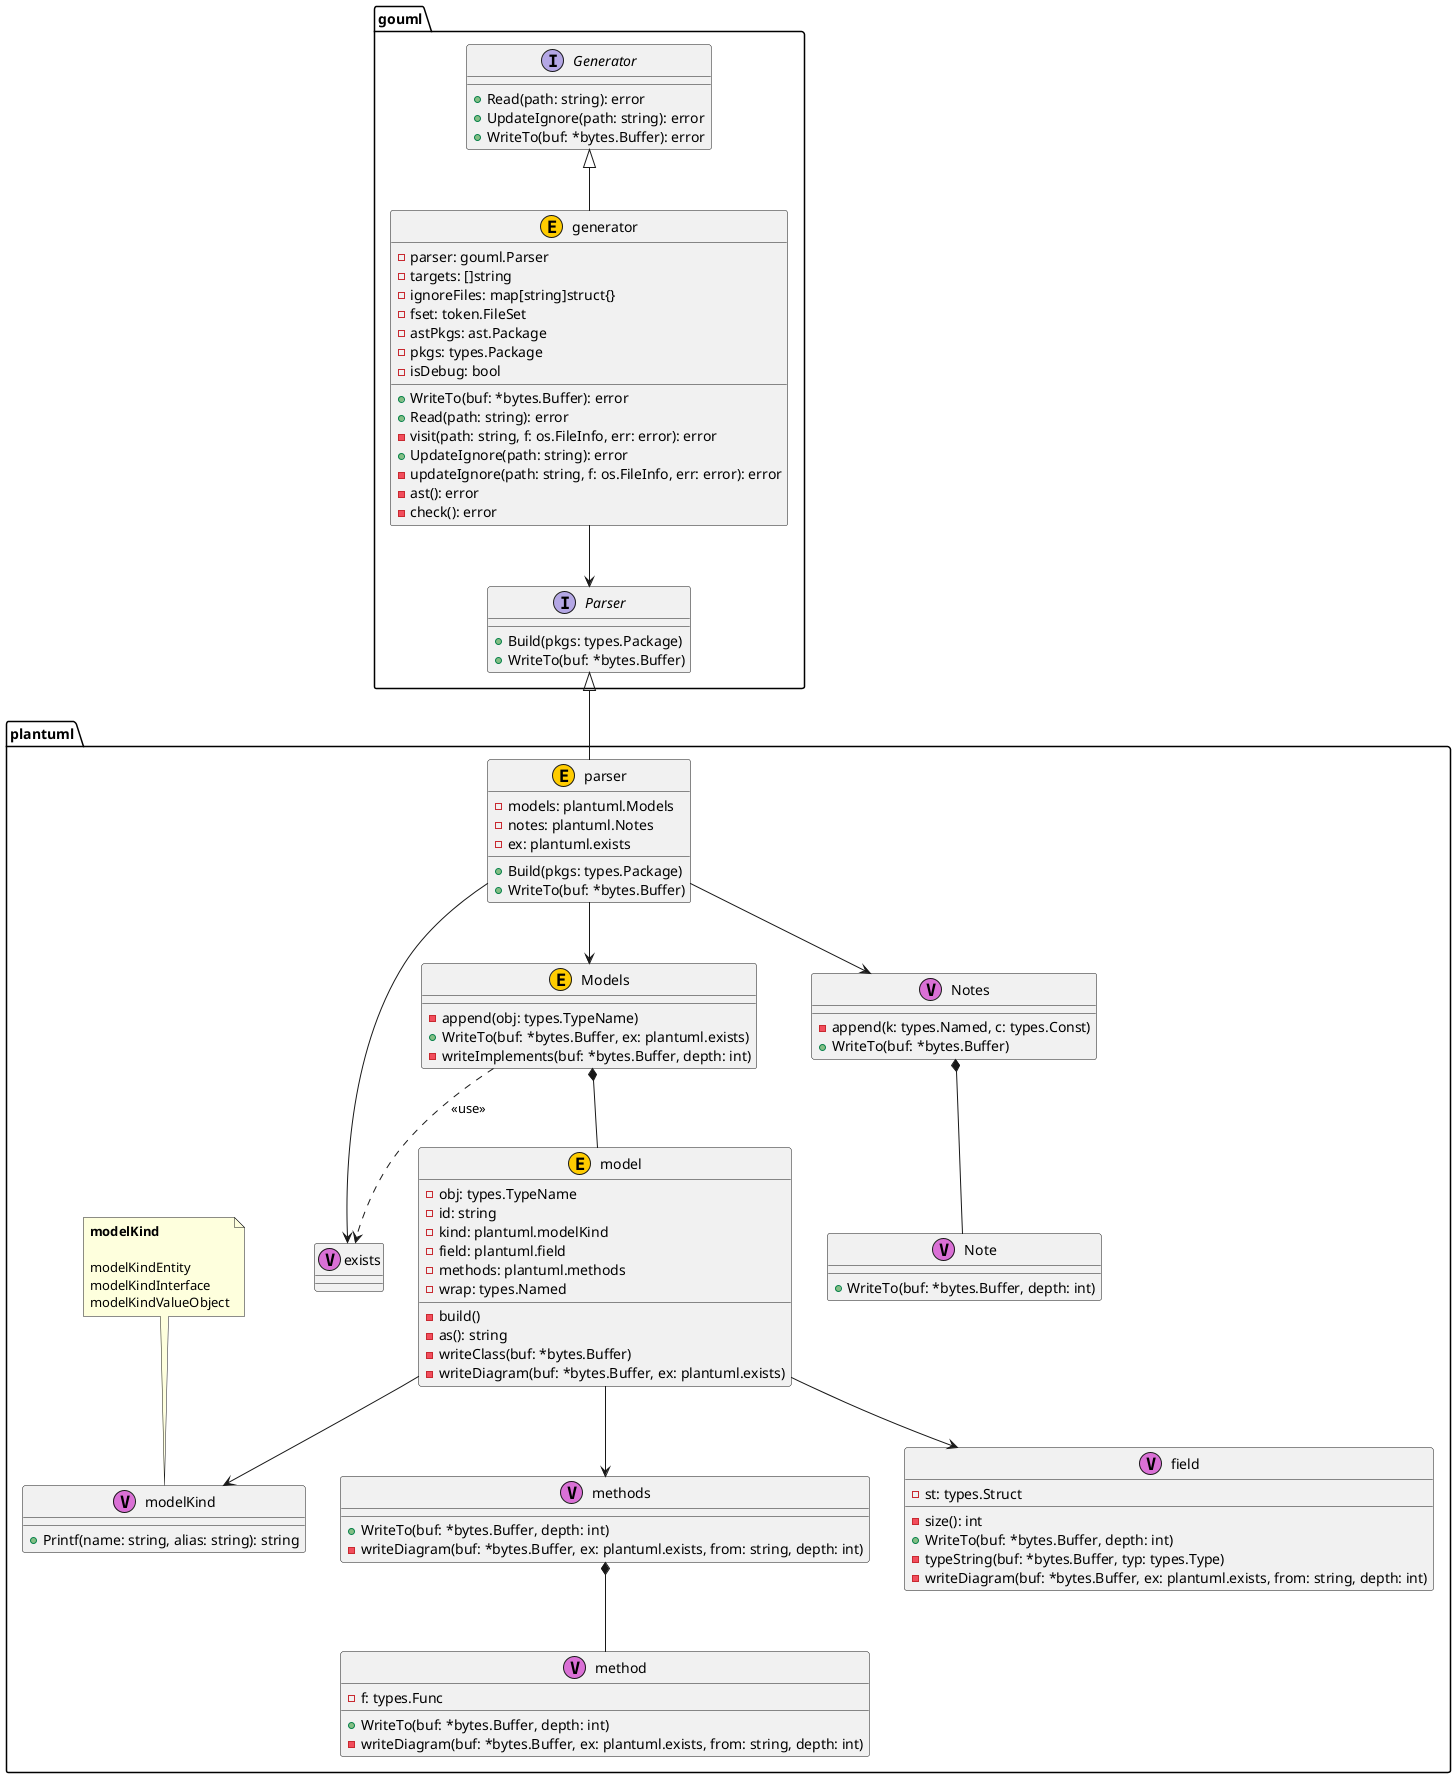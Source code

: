 @startuml

package "gouml" {
	interface "Generator" as gouml.Generator {
		+Read(path: string): error
		+UpdateIgnore(path: string): error
		+WriteTo(buf: *bytes.Buffer): error
	}
}



package "gouml" {
	interface "Parser" as gouml.Parser {
		+Build(pkgs: types.Package)
		+WriteTo(buf: *bytes.Buffer)
	}
}



package "gouml" {
	class "generator" as gouml.generator <<E,#FFCC00>> {
		-parser: gouml.Parser
		-targets: []string
		-ignoreFiles: map[string]struct{}
		-fset: token.FileSet
		-astPkgs: ast.Package
		-pkgs: types.Package
		-isDebug: bool
		+WriteTo(buf: *bytes.Buffer): error
		+Read(path: string): error
		-visit(path: string, f: os.FileInfo, err: error): error
		+UpdateIgnore(path: string): error
		-updateIgnore(path: string, f: os.FileInfo, err: error): error
		-ast(): error
		-check(): error
	}
}

	gouml.generator --> gouml.Parser


package "plantuml" {
	class "Models" as plantuml.Models <<E,#FFCC00>> {
		-append(obj: types.TypeName)
		+WriteTo(buf: *bytes.Buffer, ex: plantuml.exists)
		-writeImplements(buf: *bytes.Buffer, depth: int)
	}
}


	plantuml.Models ..> plantuml.exists : <<use>> 
plantuml.Models *-- plantuml.model
package "plantuml" {
	class "Note" as plantuml.Note <<V,Orchid>> {
		+WriteTo(buf: *bytes.Buffer, depth: int)
	}
}



package "plantuml" {
	class "Notes" as plantuml.Notes <<V,Orchid>> {
		-append(k: types.Named, c: types.Const)
		+WriteTo(buf: *bytes.Buffer)
	}
}


plantuml.Notes *-- plantuml.Note
package "plantuml" {
	class "exists" as plantuml.exists <<V,Orchid>>
}



package "plantuml" {
	class "field" as plantuml.field <<V,Orchid>> {
		-st: types.Struct
		-size(): int
		+WriteTo(buf: *bytes.Buffer, depth: int)
		-typeString(buf: *bytes.Buffer, typ: types.Type)
		-writeDiagram(buf: *bytes.Buffer, ex: plantuml.exists, from: string, depth: int)
	}
}



package "plantuml" {
	class "method" as plantuml.method <<V,Orchid>> {
		-f: types.Func
		+WriteTo(buf: *bytes.Buffer, depth: int)
		-writeDiagram(buf: *bytes.Buffer, ex: plantuml.exists, from: string, depth: int)
	}
}



package "plantuml" {
	class "methods" as plantuml.methods <<V,Orchid>> {
		+WriteTo(buf: *bytes.Buffer, depth: int)
		-writeDiagram(buf: *bytes.Buffer, ex: plantuml.exists, from: string, depth: int)
	}
}


plantuml.methods *-- plantuml.method
package "plantuml" {
	class "model" as plantuml.model <<E,#FFCC00>> {
		-obj: types.TypeName
		-id: string
		-kind: plantuml.modelKind
		-field: plantuml.field
		-methods: plantuml.methods
		-wrap: types.Named
		-build()
		-as(): string
		-writeClass(buf: *bytes.Buffer)
		-writeDiagram(buf: *bytes.Buffer, ex: plantuml.exists)
	}
}

	plantuml.model --> plantuml.modelKind
	plantuml.model --> plantuml.field
	plantuml.model --> plantuml.methods


package "plantuml" {
	class "modelKind" as plantuml.modelKind <<V,Orchid>> {
		+Printf(name: string, alias: string): string
	}
}



package "plantuml" {
	class "parser" as plantuml.parser <<E,#FFCC00>> {
		-models: plantuml.Models
		-notes: plantuml.Notes
		-ex: plantuml.exists
		+Build(pkgs: types.Package)
		+WriteTo(buf: *bytes.Buffer)
	}
}

	plantuml.parser --> plantuml.Models
	plantuml.parser --> plantuml.Notes
	plantuml.parser --> plantuml.exists


	gouml.generator -up-|> gouml.Generator
	plantuml.parser -up-|> gouml.Parser

package "plantuml" {
	note as N_plantuml_modelKind
		<b>modelKind</b>

		modelKindEntity
		modelKindInterface
		modelKindValueObject
	end note
}
N_plantuml_modelKind --> plantuml.modelKind

@enduml
